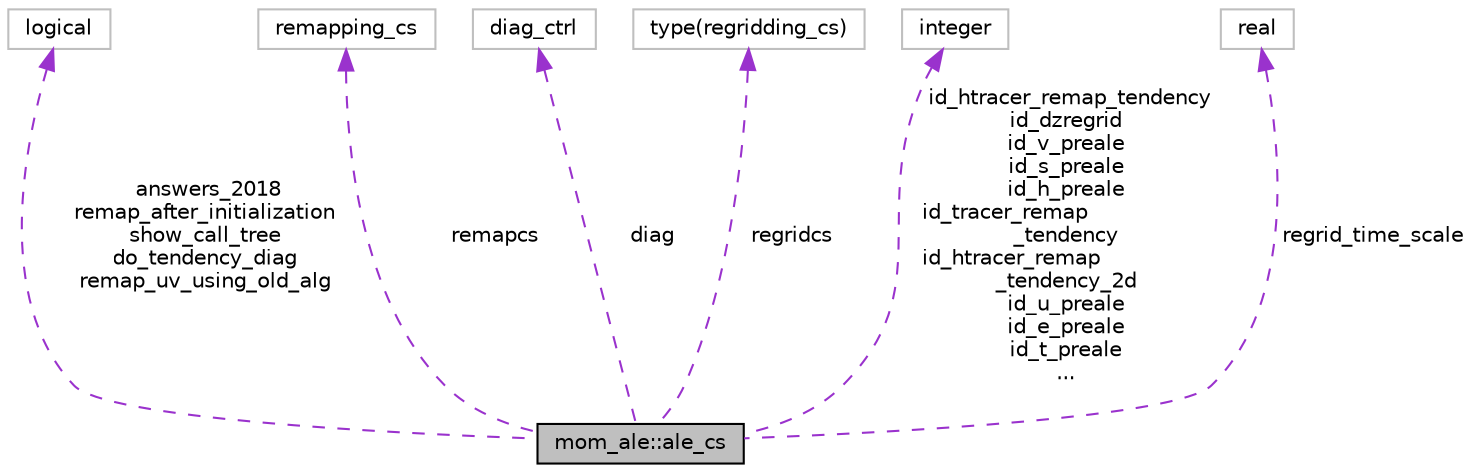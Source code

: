 digraph "mom_ale::ale_cs"
{
 // INTERACTIVE_SVG=YES
 // LATEX_PDF_SIZE
  edge [fontname="Helvetica",fontsize="10",labelfontname="Helvetica",labelfontsize="10"];
  node [fontname="Helvetica",fontsize="10",shape=record];
  Node1 [label="mom_ale::ale_cs",height=0.2,width=0.4,color="black", fillcolor="grey75", style="filled", fontcolor="black",tooltip="ALE control structure."];
  Node2 -> Node1 [dir="back",color="darkorchid3",fontsize="10",style="dashed",label=" answers_2018\nremap_after_initialization\nshow_call_tree\ndo_tendency_diag\nremap_uv_using_old_alg" ,fontname="Helvetica"];
  Node2 [label="logical",height=0.2,width=0.4,color="grey75", fillcolor="white", style="filled",tooltip=" "];
  Node3 -> Node1 [dir="back",color="darkorchid3",fontsize="10",style="dashed",label=" remapcs" ,fontname="Helvetica"];
  Node3 [label="remapping_cs",height=0.2,width=0.4,color="grey75", fillcolor="white", style="filled",tooltip=" "];
  Node4 -> Node1 [dir="back",color="darkorchid3",fontsize="10",style="dashed",label=" diag" ,fontname="Helvetica"];
  Node4 [label="diag_ctrl",height=0.2,width=0.4,color="grey75", fillcolor="white", style="filled",tooltip=" "];
  Node5 -> Node1 [dir="back",color="darkorchid3",fontsize="10",style="dashed",label=" regridcs" ,fontname="Helvetica"];
  Node5 [label="type(regridding_cs)",height=0.2,width=0.4,color="grey75", fillcolor="white", style="filled",tooltip=" "];
  Node6 -> Node1 [dir="back",color="darkorchid3",fontsize="10",style="dashed",label=" id_htracer_remap_tendency\nid_dzregrid\nid_v_preale\nid_s_preale\nid_h_preale\nid_tracer_remap\l_tendency\nid_htracer_remap\l_tendency_2d\nid_u_preale\nid_e_preale\nid_t_preale\n..." ,fontname="Helvetica"];
  Node6 [label="integer",height=0.2,width=0.4,color="grey75", fillcolor="white", style="filled",tooltip=" "];
  Node7 -> Node1 [dir="back",color="darkorchid3",fontsize="10",style="dashed",label=" regrid_time_scale" ,fontname="Helvetica"];
  Node7 [label="real",height=0.2,width=0.4,color="grey75", fillcolor="white", style="filled",tooltip=" "];
}
